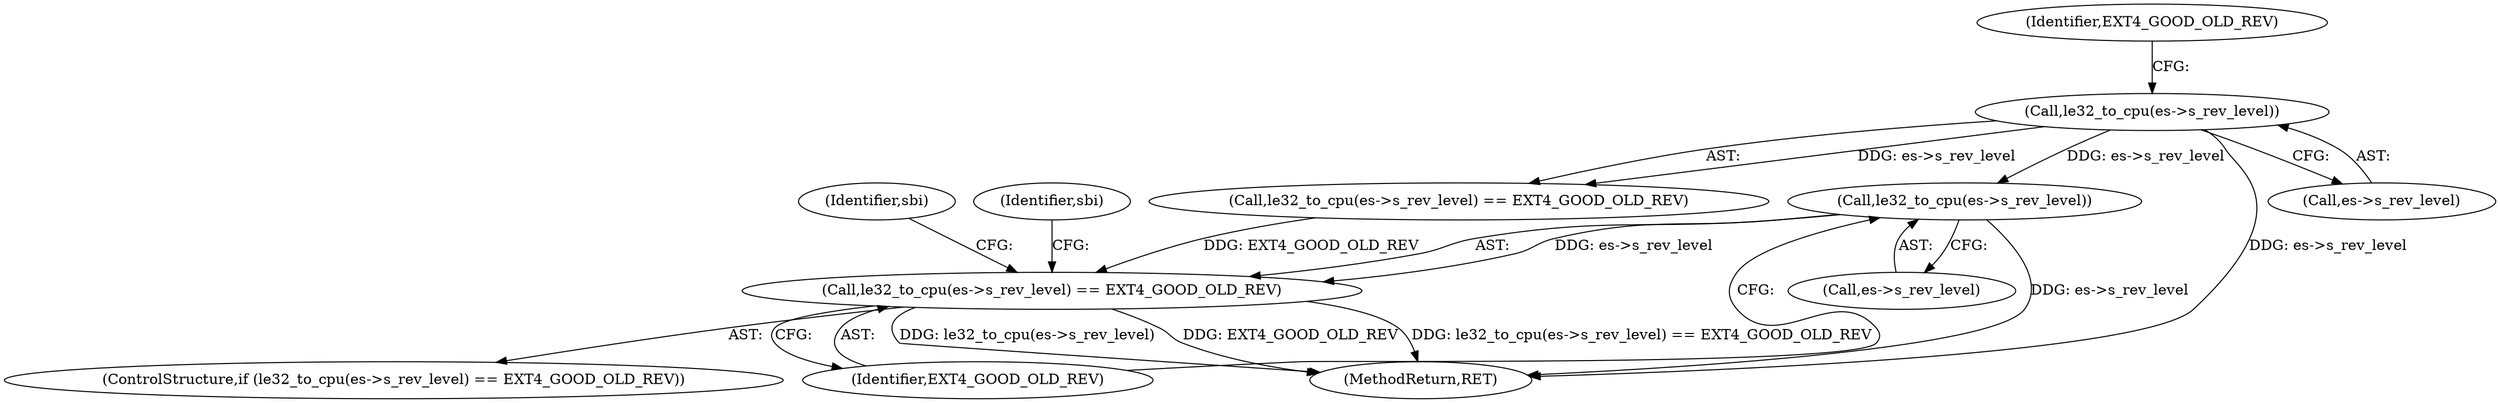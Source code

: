 digraph "0_linux_0449641130f5652b344ef6fa39fa019d7e94660a@pointer" {
"1000741" [label="(Call,le32_to_cpu(es->s_rev_level))"];
"1000589" [label="(Call,le32_to_cpu(es->s_rev_level))"];
"1000740" [label="(Call,le32_to_cpu(es->s_rev_level) == EXT4_GOOD_OLD_REV)"];
"1002227" [label="(MethodReturn,RET)"];
"1000589" [label="(Call,le32_to_cpu(es->s_rev_level))"];
"1000740" [label="(Call,le32_to_cpu(es->s_rev_level) == EXT4_GOOD_OLD_REV)"];
"1000749" [label="(Identifier,sbi)"];
"1000739" [label="(ControlStructure,if (le32_to_cpu(es->s_rev_level) == EXT4_GOOD_OLD_REV))"];
"1000761" [label="(Identifier,sbi)"];
"1000741" [label="(Call,le32_to_cpu(es->s_rev_level))"];
"1000742" [label="(Call,es->s_rev_level)"];
"1000590" [label="(Call,es->s_rev_level)"];
"1000588" [label="(Call,le32_to_cpu(es->s_rev_level) == EXT4_GOOD_OLD_REV)"];
"1000745" [label="(Identifier,EXT4_GOOD_OLD_REV)"];
"1000593" [label="(Identifier,EXT4_GOOD_OLD_REV)"];
"1000741" -> "1000740"  [label="AST: "];
"1000741" -> "1000742"  [label="CFG: "];
"1000742" -> "1000741"  [label="AST: "];
"1000745" -> "1000741"  [label="CFG: "];
"1000741" -> "1002227"  [label="DDG: es->s_rev_level"];
"1000741" -> "1000740"  [label="DDG: es->s_rev_level"];
"1000589" -> "1000741"  [label="DDG: es->s_rev_level"];
"1000589" -> "1000588"  [label="AST: "];
"1000589" -> "1000590"  [label="CFG: "];
"1000590" -> "1000589"  [label="AST: "];
"1000593" -> "1000589"  [label="CFG: "];
"1000589" -> "1002227"  [label="DDG: es->s_rev_level"];
"1000589" -> "1000588"  [label="DDG: es->s_rev_level"];
"1000740" -> "1000739"  [label="AST: "];
"1000740" -> "1000745"  [label="CFG: "];
"1000745" -> "1000740"  [label="AST: "];
"1000749" -> "1000740"  [label="CFG: "];
"1000761" -> "1000740"  [label="CFG: "];
"1000740" -> "1002227"  [label="DDG: EXT4_GOOD_OLD_REV"];
"1000740" -> "1002227"  [label="DDG: le32_to_cpu(es->s_rev_level) == EXT4_GOOD_OLD_REV"];
"1000740" -> "1002227"  [label="DDG: le32_to_cpu(es->s_rev_level)"];
"1000588" -> "1000740"  [label="DDG: EXT4_GOOD_OLD_REV"];
}

